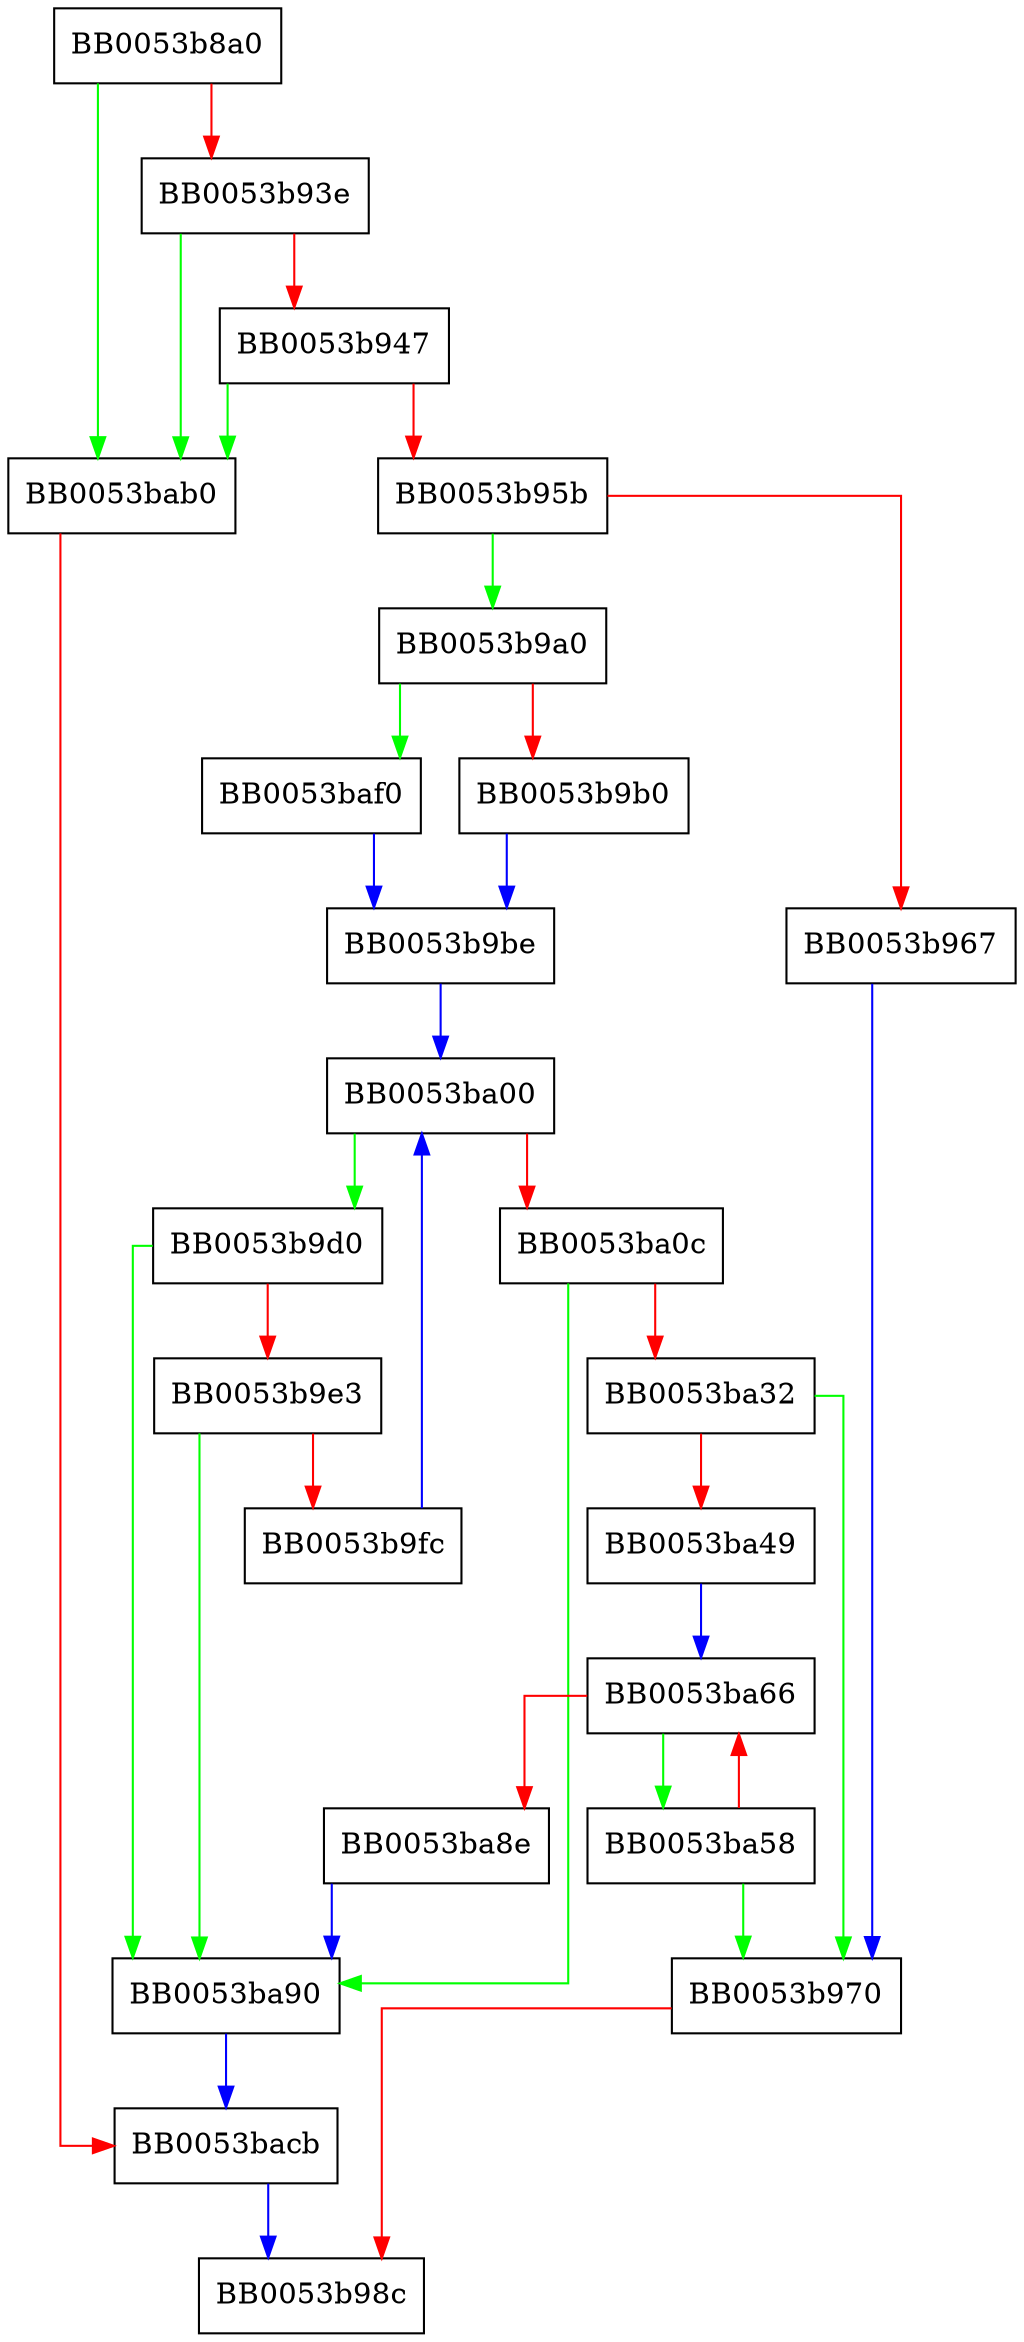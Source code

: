 digraph BN_bn2dec {
  node [shape="box"];
  graph [splines=ortho];
  BB0053b8a0 -> BB0053bab0 [color="green"];
  BB0053b8a0 -> BB0053b93e [color="red"];
  BB0053b93e -> BB0053bab0 [color="green"];
  BB0053b93e -> BB0053b947 [color="red"];
  BB0053b947 -> BB0053bab0 [color="green"];
  BB0053b947 -> BB0053b95b [color="red"];
  BB0053b95b -> BB0053b9a0 [color="green"];
  BB0053b95b -> BB0053b967 [color="red"];
  BB0053b967 -> BB0053b970 [color="blue"];
  BB0053b970 -> BB0053b98c [color="red"];
  BB0053b9a0 -> BB0053baf0 [color="green"];
  BB0053b9a0 -> BB0053b9b0 [color="red"];
  BB0053b9b0 -> BB0053b9be [color="blue"];
  BB0053b9be -> BB0053ba00 [color="blue"];
  BB0053b9d0 -> BB0053ba90 [color="green"];
  BB0053b9d0 -> BB0053b9e3 [color="red"];
  BB0053b9e3 -> BB0053ba90 [color="green"];
  BB0053b9e3 -> BB0053b9fc [color="red"];
  BB0053b9fc -> BB0053ba00 [color="blue"];
  BB0053ba00 -> BB0053b9d0 [color="green"];
  BB0053ba00 -> BB0053ba0c [color="red"];
  BB0053ba0c -> BB0053ba90 [color="green"];
  BB0053ba0c -> BB0053ba32 [color="red"];
  BB0053ba32 -> BB0053b970 [color="green"];
  BB0053ba32 -> BB0053ba49 [color="red"];
  BB0053ba49 -> BB0053ba66 [color="blue"];
  BB0053ba58 -> BB0053b970 [color="green"];
  BB0053ba58 -> BB0053ba66 [color="red"];
  BB0053ba66 -> BB0053ba58 [color="green"];
  BB0053ba66 -> BB0053ba8e [color="red"];
  BB0053ba8e -> BB0053ba90 [color="blue"];
  BB0053ba90 -> BB0053bacb [color="blue"];
  BB0053bab0 -> BB0053bacb [color="red"];
  BB0053bacb -> BB0053b98c [color="blue"];
  BB0053baf0 -> BB0053b9be [color="blue"];
}